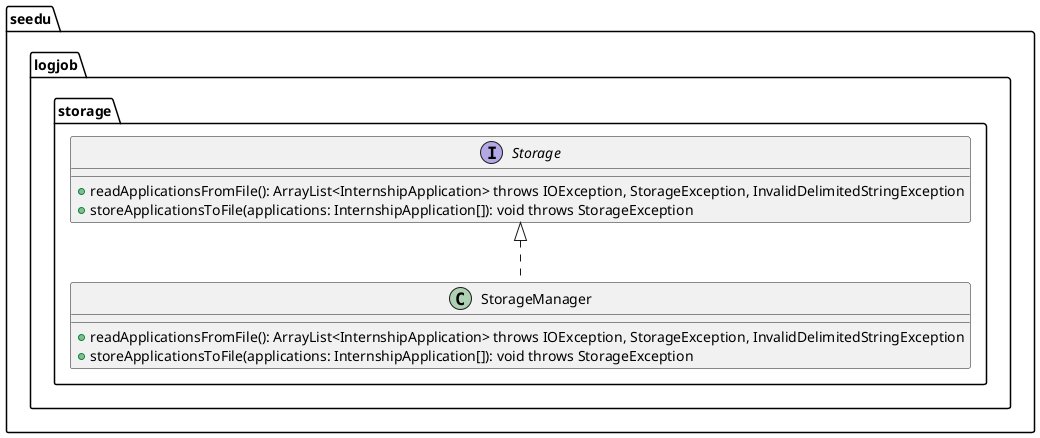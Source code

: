 @startuml

package seedu.logjob.storage {

interface Storage {
    +readApplicationsFromFile(): ArrayList<InternshipApplication> throws IOException, StorageException, InvalidDelimitedStringException
    +storeApplicationsToFile(applications: InternshipApplication[]): void throws StorageException
}

class StorageManager implements Storage {
    +readApplicationsFromFile(): ArrayList<InternshipApplication> throws IOException, StorageException, InvalidDelimitedStringException
    +storeApplicationsToFile(applications: InternshipApplication[]): void throws StorageException
}

}

@enduml
